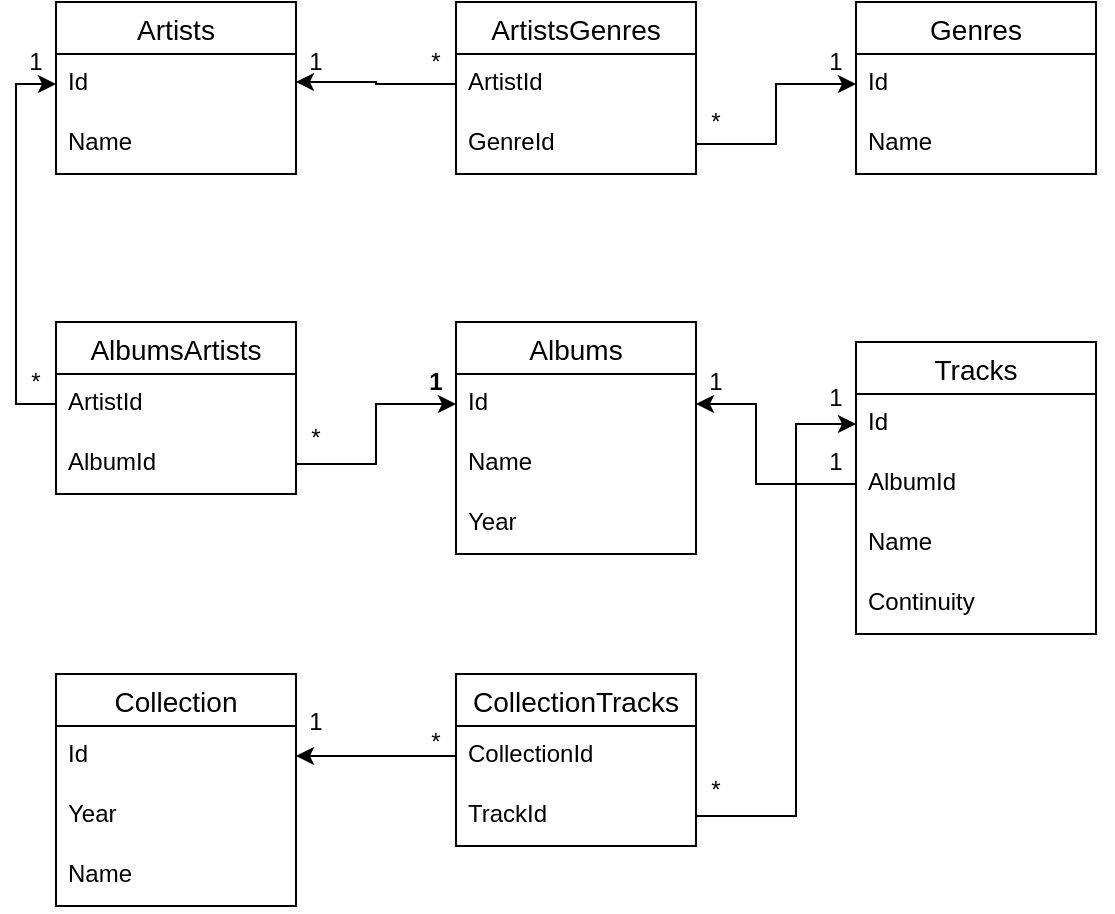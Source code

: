 <mxfile version="14.8.0" type="github">
  <diagram id="b15Hza7nnjam9g2sz_xK" name="Page-1">
    <mxGraphModel dx="1211" dy="533" grid="1" gridSize="10" guides="1" tooltips="1" connect="1" arrows="1" fold="1" page="1" pageScale="1" pageWidth="827" pageHeight="1169" math="0" shadow="0">
      <root>
        <mxCell id="0" />
        <mxCell id="1" parent="0" />
        <mxCell id="3d0mFpOl1IhNJcDzCBlv-16" value="Tracks" style="swimlane;fontStyle=0;childLayout=stackLayout;horizontal=1;startSize=26;horizontalStack=0;resizeParent=1;resizeParentMax=0;resizeLast=0;collapsible=1;marginBottom=0;align=center;fontSize=14;" parent="1" vertex="1">
          <mxGeometry x="480" y="490" width="120" height="146" as="geometry" />
        </mxCell>
        <mxCell id="3d0mFpOl1IhNJcDzCBlv-17" value="Id" style="text;strokeColor=none;fillColor=none;spacingLeft=4;spacingRight=4;overflow=hidden;rotatable=0;points=[[0,0.5],[1,0.5]];portConstraint=eastwest;fontSize=12;" parent="3d0mFpOl1IhNJcDzCBlv-16" vertex="1">
          <mxGeometry y="26" width="120" height="30" as="geometry" />
        </mxCell>
        <mxCell id="wDBYmYoZNNzqzqZVo3pK-1" value="AlbumId" style="text;strokeColor=none;fillColor=none;spacingLeft=4;spacingRight=4;overflow=hidden;rotatable=0;points=[[0,0.5],[1,0.5]];portConstraint=eastwest;fontSize=12;" vertex="1" parent="3d0mFpOl1IhNJcDzCBlv-16">
          <mxGeometry y="56" width="120" height="30" as="geometry" />
        </mxCell>
        <mxCell id="3d0mFpOl1IhNJcDzCBlv-22" value="Name" style="text;strokeColor=none;fillColor=none;spacingLeft=4;spacingRight=4;overflow=hidden;rotatable=0;points=[[0,0.5],[1,0.5]];portConstraint=eastwest;fontSize=12;" parent="3d0mFpOl1IhNJcDzCBlv-16" vertex="1">
          <mxGeometry y="86" width="120" height="30" as="geometry" />
        </mxCell>
        <mxCell id="3d0mFpOl1IhNJcDzCBlv-21" value="Continuity" style="text;strokeColor=none;fillColor=none;spacingLeft=4;spacingRight=4;overflow=hidden;rotatable=0;points=[[0,0.5],[1,0.5]];portConstraint=eastwest;fontSize=12;" parent="3d0mFpOl1IhNJcDzCBlv-16" vertex="1">
          <mxGeometry y="116" width="120" height="30" as="geometry" />
        </mxCell>
        <mxCell id="OZKbLnXy2vZ4UF3C5Ezq-23" style="edgeStyle=orthogonalEdgeStyle;rounded=0;orthogonalLoop=1;jettySize=auto;html=1;exitX=1;exitY=0.5;exitDx=0;exitDy=0;" parent="3d0mFpOl1IhNJcDzCBlv-16" source="3d0mFpOl1IhNJcDzCBlv-17" target="3d0mFpOl1IhNJcDzCBlv-17" edge="1">
          <mxGeometry relative="1" as="geometry" />
        </mxCell>
        <mxCell id="3d0mFpOl1IhNJcDzCBlv-24" value="Albums" style="swimlane;fontStyle=0;childLayout=stackLayout;horizontal=1;startSize=26;horizontalStack=0;resizeParent=1;resizeParentMax=0;resizeLast=0;collapsible=1;marginBottom=0;align=center;fontSize=14;" parent="1" vertex="1">
          <mxGeometry x="280" y="480" width="120" height="116" as="geometry" />
        </mxCell>
        <mxCell id="3d0mFpOl1IhNJcDzCBlv-25" value="Id" style="text;strokeColor=none;fillColor=none;spacingLeft=4;spacingRight=4;overflow=hidden;rotatable=0;points=[[0,0.5],[1,0.5]];portConstraint=eastwest;fontSize=12;" parent="3d0mFpOl1IhNJcDzCBlv-24" vertex="1">
          <mxGeometry y="26" width="120" height="30" as="geometry" />
        </mxCell>
        <mxCell id="3d0mFpOl1IhNJcDzCBlv-26" value="Name" style="text;strokeColor=none;fillColor=none;spacingLeft=4;spacingRight=4;overflow=hidden;rotatable=0;points=[[0,0.5],[1,0.5]];portConstraint=eastwest;fontSize=12;" parent="3d0mFpOl1IhNJcDzCBlv-24" vertex="1">
          <mxGeometry y="56" width="120" height="30" as="geometry" />
        </mxCell>
        <mxCell id="3d0mFpOl1IhNJcDzCBlv-27" value="Year" style="text;strokeColor=none;fillColor=none;spacingLeft=4;spacingRight=4;overflow=hidden;rotatable=0;points=[[0,0.5],[1,0.5]];portConstraint=eastwest;fontSize=12;" parent="3d0mFpOl1IhNJcDzCBlv-24" vertex="1">
          <mxGeometry y="86" width="120" height="30" as="geometry" />
        </mxCell>
        <mxCell id="3d0mFpOl1IhNJcDzCBlv-32" value="Artists" style="swimlane;fontStyle=0;childLayout=stackLayout;horizontal=1;startSize=26;horizontalStack=0;resizeParent=1;resizeParentMax=0;resizeLast=0;collapsible=1;marginBottom=0;align=center;fontSize=14;" parent="1" vertex="1">
          <mxGeometry x="80" y="320" width="120" height="86" as="geometry" />
        </mxCell>
        <mxCell id="3d0mFpOl1IhNJcDzCBlv-33" value="Id" style="text;strokeColor=none;fillColor=none;spacingLeft=4;spacingRight=4;overflow=hidden;rotatable=0;points=[[0,0.5],[1,0.5]];portConstraint=eastwest;fontSize=12;" parent="3d0mFpOl1IhNJcDzCBlv-32" vertex="1">
          <mxGeometry y="26" width="120" height="30" as="geometry" />
        </mxCell>
        <mxCell id="3d0mFpOl1IhNJcDzCBlv-34" value="Name" style="text;strokeColor=none;fillColor=none;spacingLeft=4;spacingRight=4;overflow=hidden;rotatable=0;points=[[0,0.5],[1,0.5]];portConstraint=eastwest;fontSize=12;" parent="3d0mFpOl1IhNJcDzCBlv-32" vertex="1">
          <mxGeometry y="56" width="120" height="30" as="geometry" />
        </mxCell>
        <mxCell id="OZKbLnXy2vZ4UF3C5Ezq-3" value="ArtistsGenres" style="swimlane;fontStyle=0;childLayout=stackLayout;horizontal=1;startSize=26;horizontalStack=0;resizeParent=1;resizeParentMax=0;resizeLast=0;collapsible=1;marginBottom=0;align=center;fontSize=14;" parent="1" vertex="1">
          <mxGeometry x="280" y="320" width="120" height="86" as="geometry" />
        </mxCell>
        <mxCell id="OZKbLnXy2vZ4UF3C5Ezq-5" value="ArtistId" style="text;strokeColor=none;fillColor=none;spacingLeft=4;spacingRight=4;overflow=hidden;rotatable=0;points=[[0,0.5],[1,0.5]];portConstraint=eastwest;fontSize=12;" parent="OZKbLnXy2vZ4UF3C5Ezq-3" vertex="1">
          <mxGeometry y="26" width="120" height="30" as="geometry" />
        </mxCell>
        <mxCell id="OZKbLnXy2vZ4UF3C5Ezq-6" value="GenreId" style="text;strokeColor=none;fillColor=none;spacingLeft=4;spacingRight=4;overflow=hidden;rotatable=0;points=[[0,0.5],[1,0.5]];portConstraint=eastwest;fontSize=12;" parent="OZKbLnXy2vZ4UF3C5Ezq-3" vertex="1">
          <mxGeometry y="56" width="120" height="30" as="geometry" />
        </mxCell>
        <mxCell id="OZKbLnXy2vZ4UF3C5Ezq-7" value="Genres" style="swimlane;fontStyle=0;childLayout=stackLayout;horizontal=1;startSize=26;horizontalStack=0;resizeParent=1;resizeParentMax=0;resizeLast=0;collapsible=1;marginBottom=0;align=center;fontSize=14;" parent="1" vertex="1">
          <mxGeometry x="480" y="320" width="120" height="86" as="geometry" />
        </mxCell>
        <mxCell id="OZKbLnXy2vZ4UF3C5Ezq-8" value="Id" style="text;strokeColor=none;fillColor=none;spacingLeft=4;spacingRight=4;overflow=hidden;rotatable=0;points=[[0,0.5],[1,0.5]];portConstraint=eastwest;fontSize=12;" parent="OZKbLnXy2vZ4UF3C5Ezq-7" vertex="1">
          <mxGeometry y="26" width="120" height="30" as="geometry" />
        </mxCell>
        <mxCell id="OZKbLnXy2vZ4UF3C5Ezq-9" value="Name" style="text;strokeColor=none;fillColor=none;spacingLeft=4;spacingRight=4;overflow=hidden;rotatable=0;points=[[0,0.5],[1,0.5]];portConstraint=eastwest;fontSize=12;" parent="OZKbLnXy2vZ4UF3C5Ezq-7" vertex="1">
          <mxGeometry y="56" width="120" height="30" as="geometry" />
        </mxCell>
        <mxCell id="OZKbLnXy2vZ4UF3C5Ezq-11" value="*" style="text;html=1;strokeColor=none;fillColor=none;align=center;verticalAlign=middle;whiteSpace=wrap;rounded=0;" parent="1" vertex="1">
          <mxGeometry x="400" y="370" width="20" height="20" as="geometry" />
        </mxCell>
        <mxCell id="OZKbLnXy2vZ4UF3C5Ezq-12" value="1" style="text;html=1;strokeColor=none;fillColor=none;align=center;verticalAlign=middle;whiteSpace=wrap;rounded=0;" parent="1" vertex="1">
          <mxGeometry x="460" y="340" width="20" height="20" as="geometry" />
        </mxCell>
        <mxCell id="OZKbLnXy2vZ4UF3C5Ezq-14" value="1" style="text;html=1;strokeColor=none;fillColor=none;align=center;verticalAlign=middle;whiteSpace=wrap;rounded=0;" parent="1" vertex="1">
          <mxGeometry x="200" y="340" width="20" height="20" as="geometry" />
        </mxCell>
        <mxCell id="OZKbLnXy2vZ4UF3C5Ezq-17" value="AlbumsArtists" style="swimlane;fontStyle=0;childLayout=stackLayout;horizontal=1;startSize=26;horizontalStack=0;resizeParent=1;resizeParentMax=0;resizeLast=0;collapsible=1;marginBottom=0;align=center;fontSize=14;" parent="1" vertex="1">
          <mxGeometry x="80" y="480" width="120" height="86" as="geometry" />
        </mxCell>
        <mxCell id="OZKbLnXy2vZ4UF3C5Ezq-19" value="ArtistId" style="text;strokeColor=none;fillColor=none;spacingLeft=4;spacingRight=4;overflow=hidden;rotatable=0;points=[[0,0.5],[1,0.5]];portConstraint=eastwest;fontSize=12;" parent="OZKbLnXy2vZ4UF3C5Ezq-17" vertex="1">
          <mxGeometry y="26" width="120" height="30" as="geometry" />
        </mxCell>
        <mxCell id="OZKbLnXy2vZ4UF3C5Ezq-20" value="AlbumId" style="text;strokeColor=none;fillColor=none;spacingLeft=4;spacingRight=4;overflow=hidden;rotatable=0;points=[[0,0.5],[1,0.5]];portConstraint=eastwest;fontSize=12;" parent="OZKbLnXy2vZ4UF3C5Ezq-17" vertex="1">
          <mxGeometry y="56" width="120" height="30" as="geometry" />
        </mxCell>
        <mxCell id="OZKbLnXy2vZ4UF3C5Ezq-30" value="Collection" style="swimlane;fontStyle=0;childLayout=stackLayout;horizontal=1;startSize=26;horizontalStack=0;resizeParent=1;resizeParentMax=0;resizeLast=0;collapsible=1;marginBottom=0;align=center;fontSize=14;" parent="1" vertex="1">
          <mxGeometry x="80" y="656" width="120" height="116" as="geometry">
            <mxRectangle x="320" y="656" width="90" height="26" as="alternateBounds" />
          </mxGeometry>
        </mxCell>
        <mxCell id="OZKbLnXy2vZ4UF3C5Ezq-31" value="Id" style="text;strokeColor=none;fillColor=none;spacingLeft=4;spacingRight=4;overflow=hidden;rotatable=0;points=[[0,0.5],[1,0.5]];portConstraint=eastwest;fontSize=12;" parent="OZKbLnXy2vZ4UF3C5Ezq-30" vertex="1">
          <mxGeometry y="26" width="120" height="30" as="geometry" />
        </mxCell>
        <mxCell id="OZKbLnXy2vZ4UF3C5Ezq-33" value="Year" style="text;strokeColor=none;fillColor=none;spacingLeft=4;spacingRight=4;overflow=hidden;rotatable=0;points=[[0,0.5],[1,0.5]];portConstraint=eastwest;fontSize=12;" parent="OZKbLnXy2vZ4UF3C5Ezq-30" vertex="1">
          <mxGeometry y="56" width="120" height="30" as="geometry" />
        </mxCell>
        <mxCell id="OZKbLnXy2vZ4UF3C5Ezq-34" value="Name" style="text;strokeColor=none;fillColor=none;spacingLeft=4;spacingRight=4;overflow=hidden;rotatable=0;points=[[0,0.5],[1,0.5]];portConstraint=eastwest;fontSize=12;" parent="OZKbLnXy2vZ4UF3C5Ezq-30" vertex="1">
          <mxGeometry y="86" width="120" height="30" as="geometry" />
        </mxCell>
        <mxCell id="OZKbLnXy2vZ4UF3C5Ezq-36" value="CollectionTracks" style="swimlane;fontStyle=0;childLayout=stackLayout;horizontal=1;startSize=26;horizontalStack=0;resizeParent=1;resizeParentMax=0;resizeLast=0;collapsible=1;marginBottom=0;align=center;fontSize=14;" parent="1" vertex="1">
          <mxGeometry x="280" y="656" width="120" height="86" as="geometry" />
        </mxCell>
        <mxCell id="OZKbLnXy2vZ4UF3C5Ezq-38" value="CollectionId" style="text;strokeColor=none;fillColor=none;spacingLeft=4;spacingRight=4;overflow=hidden;rotatable=0;points=[[0,0.5],[1,0.5]];portConstraint=eastwest;fontSize=12;" parent="OZKbLnXy2vZ4UF3C5Ezq-36" vertex="1">
          <mxGeometry y="26" width="120" height="30" as="geometry" />
        </mxCell>
        <mxCell id="OZKbLnXy2vZ4UF3C5Ezq-39" value="TrackId" style="text;strokeColor=none;fillColor=none;spacingLeft=4;spacingRight=4;overflow=hidden;rotatable=0;points=[[0,0.5],[1,0.5]];portConstraint=eastwest;fontSize=12;" parent="OZKbLnXy2vZ4UF3C5Ezq-36" vertex="1">
          <mxGeometry y="56" width="120" height="30" as="geometry" />
        </mxCell>
        <mxCell id="OZKbLnXy2vZ4UF3C5Ezq-42" style="edgeStyle=orthogonalEdgeStyle;rounded=0;orthogonalLoop=1;jettySize=auto;html=1;exitX=0;exitY=0.5;exitDx=0;exitDy=0;entryX=0;entryY=1;entryDx=0;entryDy=0;" parent="1" source="OZKbLnXy2vZ4UF3C5Ezq-5" edge="1">
          <mxGeometry relative="1" as="geometry">
            <mxPoint x="200" y="360" as="targetPoint" />
            <Array as="points">
              <mxPoint x="240" y="360" />
            </Array>
          </mxGeometry>
        </mxCell>
        <mxCell id="OZKbLnXy2vZ4UF3C5Ezq-10" style="edgeStyle=orthogonalEdgeStyle;rounded=0;orthogonalLoop=1;jettySize=auto;html=1;exitX=1;exitY=0.5;exitDx=0;exitDy=0;entryX=0;entryY=0.5;entryDx=0;entryDy=0;" parent="1" source="OZKbLnXy2vZ4UF3C5Ezq-6" target="OZKbLnXy2vZ4UF3C5Ezq-8" edge="1">
          <mxGeometry relative="1" as="geometry">
            <mxPoint x="450" y="350" as="sourcePoint" />
          </mxGeometry>
        </mxCell>
        <mxCell id="OZKbLnXy2vZ4UF3C5Ezq-43" value="1" style="text;html=1;strokeColor=none;fillColor=none;align=center;verticalAlign=middle;whiteSpace=wrap;rounded=0;fontStyle=1" parent="1" vertex="1">
          <mxGeometry x="260" y="500" width="20" height="20" as="geometry" />
        </mxCell>
        <mxCell id="OZKbLnXy2vZ4UF3C5Ezq-44" value="*" style="text;html=1;strokeColor=none;fillColor=none;align=center;verticalAlign=middle;whiteSpace=wrap;rounded=0;" parent="1" vertex="1">
          <mxGeometry x="200" y="528" width="20" height="20" as="geometry" />
        </mxCell>
        <mxCell id="OZKbLnXy2vZ4UF3C5Ezq-45" value="*" style="text;html=1;strokeColor=none;fillColor=none;align=center;verticalAlign=middle;whiteSpace=wrap;rounded=0;" parent="1" vertex="1">
          <mxGeometry x="260" y="340" width="20" height="20" as="geometry" />
        </mxCell>
        <mxCell id="OZKbLnXy2vZ4UF3C5Ezq-46" value="1" style="text;html=1;strokeColor=none;fillColor=none;align=center;verticalAlign=middle;whiteSpace=wrap;rounded=0;" parent="1" vertex="1">
          <mxGeometry x="400" y="500" width="20" height="20" as="geometry" />
        </mxCell>
        <mxCell id="OZKbLnXy2vZ4UF3C5Ezq-48" value="1" style="text;html=1;strokeColor=none;fillColor=none;align=center;verticalAlign=middle;whiteSpace=wrap;rounded=0;" parent="1" vertex="1">
          <mxGeometry x="60" y="340" width="20" height="20" as="geometry" />
        </mxCell>
        <mxCell id="OZKbLnXy2vZ4UF3C5Ezq-49" value="*" style="text;html=1;strokeColor=none;fillColor=none;align=center;verticalAlign=middle;whiteSpace=wrap;rounded=0;" parent="1" vertex="1">
          <mxGeometry x="60" y="500" width="20" height="20" as="geometry" />
        </mxCell>
        <mxCell id="OZKbLnXy2vZ4UF3C5Ezq-50" value="1" style="text;html=1;strokeColor=none;fillColor=none;align=center;verticalAlign=middle;whiteSpace=wrap;rounded=0;" parent="1" vertex="1">
          <mxGeometry x="460" y="508" width="20" height="20" as="geometry" />
        </mxCell>
        <mxCell id="OZKbLnXy2vZ4UF3C5Ezq-53" value="*" style="text;html=1;strokeColor=none;fillColor=none;align=center;verticalAlign=middle;whiteSpace=wrap;rounded=0;" parent="1" vertex="1">
          <mxGeometry x="260" y="680" width="20" height="20" as="geometry" />
        </mxCell>
        <mxCell id="wDBYmYoZNNzqzqZVo3pK-2" style="edgeStyle=orthogonalEdgeStyle;rounded=0;orthogonalLoop=1;jettySize=auto;html=1;exitX=0;exitY=0.5;exitDx=0;exitDy=0;entryX=1;entryY=0.5;entryDx=0;entryDy=0;" edge="1" parent="1" source="wDBYmYoZNNzqzqZVo3pK-1" target="3d0mFpOl1IhNJcDzCBlv-25">
          <mxGeometry relative="1" as="geometry">
            <Array as="points">
              <mxPoint x="430" y="561" />
              <mxPoint x="430" y="521" />
            </Array>
          </mxGeometry>
        </mxCell>
        <mxCell id="OZKbLnXy2vZ4UF3C5Ezq-21" style="edgeStyle=orthogonalEdgeStyle;rounded=0;orthogonalLoop=1;jettySize=auto;html=1;exitX=0;exitY=0.5;exitDx=0;exitDy=0;entryX=0;entryY=0.5;entryDx=0;entryDy=0;" parent="1" source="OZKbLnXy2vZ4UF3C5Ezq-19" target="3d0mFpOl1IhNJcDzCBlv-33" edge="1">
          <mxGeometry relative="1" as="geometry" />
        </mxCell>
        <mxCell id="OZKbLnXy2vZ4UF3C5Ezq-22" style="edgeStyle=orthogonalEdgeStyle;rounded=0;orthogonalLoop=1;jettySize=auto;html=1;exitX=1;exitY=0.5;exitDx=0;exitDy=0;entryX=0;entryY=0.5;entryDx=0;entryDy=0;" parent="1" source="OZKbLnXy2vZ4UF3C5Ezq-20" target="3d0mFpOl1IhNJcDzCBlv-25" edge="1">
          <mxGeometry relative="1" as="geometry" />
        </mxCell>
        <mxCell id="wDBYmYoZNNzqzqZVo3pK-4" value="1" style="text;html=1;strokeColor=none;fillColor=none;align=center;verticalAlign=middle;whiteSpace=wrap;rounded=0;" vertex="1" parent="1">
          <mxGeometry x="460" y="540" width="20" height="20" as="geometry" />
        </mxCell>
        <mxCell id="OZKbLnXy2vZ4UF3C5Ezq-40" style="edgeStyle=orthogonalEdgeStyle;rounded=0;orthogonalLoop=1;jettySize=auto;html=1;exitX=1;exitY=0.5;exitDx=0;exitDy=0;entryX=0;entryY=0.5;entryDx=0;entryDy=0;" parent="1" source="OZKbLnXy2vZ4UF3C5Ezq-39" target="3d0mFpOl1IhNJcDzCBlv-17" edge="1">
          <mxGeometry relative="1" as="geometry">
            <Array as="points">
              <mxPoint x="450" y="727" />
              <mxPoint x="450" y="531" />
            </Array>
          </mxGeometry>
        </mxCell>
        <mxCell id="OZKbLnXy2vZ4UF3C5Ezq-41" style="edgeStyle=orthogonalEdgeStyle;rounded=0;orthogonalLoop=1;jettySize=auto;html=1;exitX=0;exitY=0.5;exitDx=0;exitDy=0;entryX=1;entryY=0.5;entryDx=0;entryDy=0;" parent="1" source="OZKbLnXy2vZ4UF3C5Ezq-38" target="OZKbLnXy2vZ4UF3C5Ezq-31" edge="1">
          <mxGeometry relative="1" as="geometry" />
        </mxCell>
        <mxCell id="wDBYmYoZNNzqzqZVo3pK-5" value="1" style="text;html=1;strokeColor=none;fillColor=none;align=center;verticalAlign=middle;whiteSpace=wrap;rounded=0;" vertex="1" parent="1">
          <mxGeometry x="200" y="670" width="20" height="20" as="geometry" />
        </mxCell>
        <mxCell id="wDBYmYoZNNzqzqZVo3pK-6" value="*" style="text;html=1;strokeColor=none;fillColor=none;align=center;verticalAlign=middle;whiteSpace=wrap;rounded=0;" vertex="1" parent="1">
          <mxGeometry x="400" y="704" width="20" height="20" as="geometry" />
        </mxCell>
      </root>
    </mxGraphModel>
  </diagram>
</mxfile>
